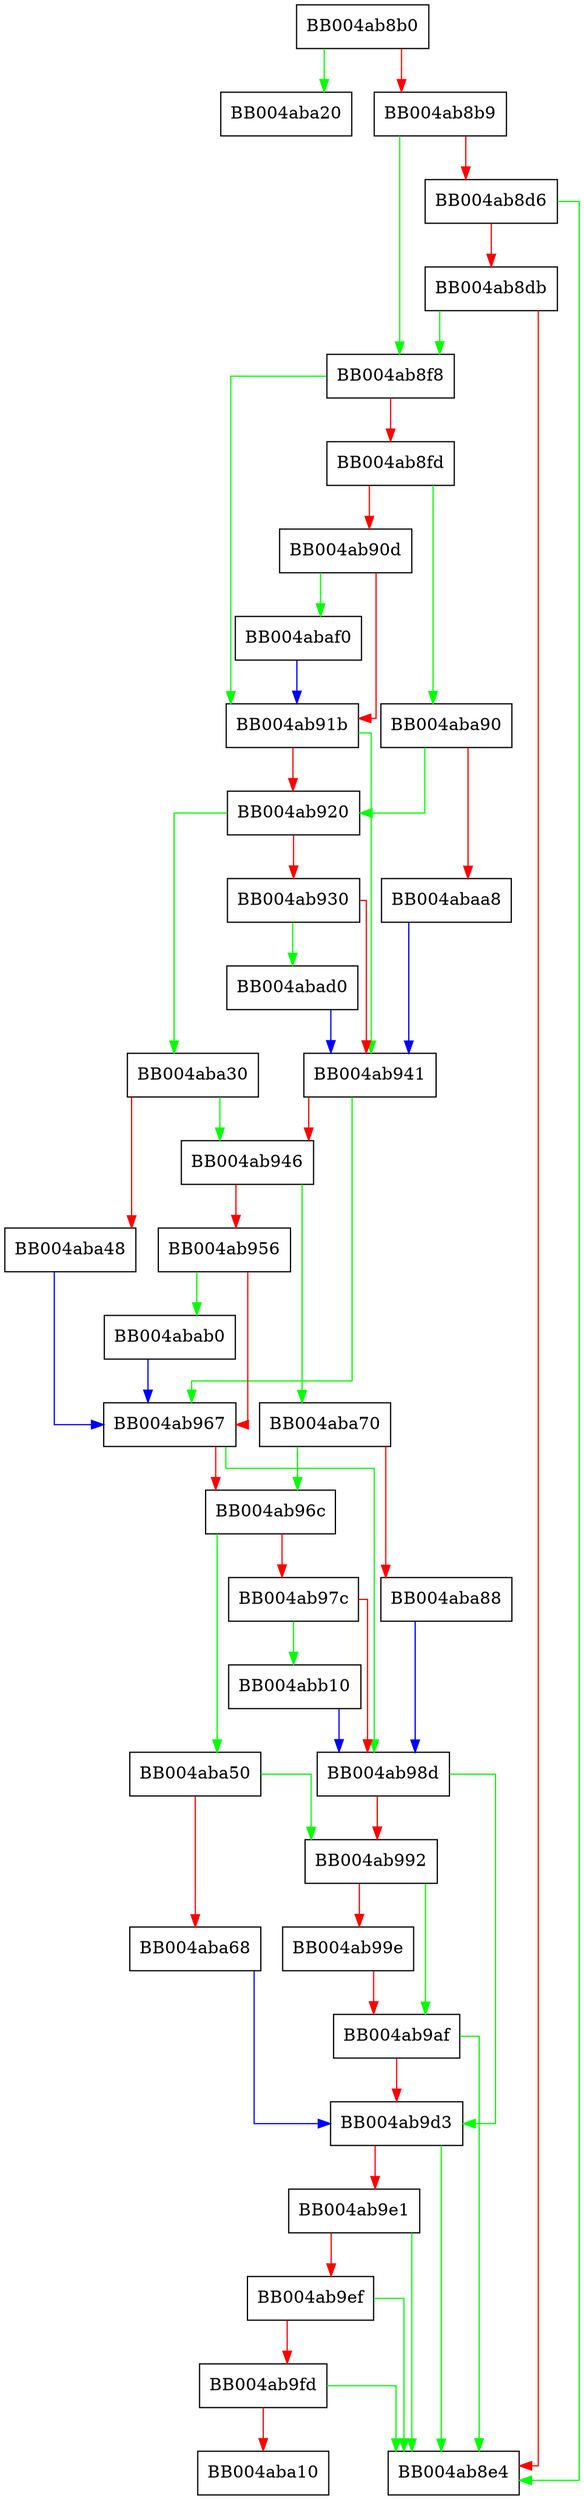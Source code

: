 digraph SSL_set_srp_server_param {
  node [shape="box"];
  graph [splines=ortho];
  BB004ab8b0 -> BB004aba20 [color="green"];
  BB004ab8b0 -> BB004ab8b9 [color="red"];
  BB004ab8b9 -> BB004ab8f8 [color="green"];
  BB004ab8b9 -> BB004ab8d6 [color="red"];
  BB004ab8d6 -> BB004ab8e4 [color="green"];
  BB004ab8d6 -> BB004ab8db [color="red"];
  BB004ab8db -> BB004ab8f8 [color="green"];
  BB004ab8db -> BB004ab8e4 [color="red"];
  BB004ab8f8 -> BB004ab91b [color="green"];
  BB004ab8f8 -> BB004ab8fd [color="red"];
  BB004ab8fd -> BB004aba90 [color="green"];
  BB004ab8fd -> BB004ab90d [color="red"];
  BB004ab90d -> BB004abaf0 [color="green"];
  BB004ab90d -> BB004ab91b [color="red"];
  BB004ab91b -> BB004ab941 [color="green"];
  BB004ab91b -> BB004ab920 [color="red"];
  BB004ab920 -> BB004aba30 [color="green"];
  BB004ab920 -> BB004ab930 [color="red"];
  BB004ab930 -> BB004abad0 [color="green"];
  BB004ab930 -> BB004ab941 [color="red"];
  BB004ab941 -> BB004ab967 [color="green"];
  BB004ab941 -> BB004ab946 [color="red"];
  BB004ab946 -> BB004aba70 [color="green"];
  BB004ab946 -> BB004ab956 [color="red"];
  BB004ab956 -> BB004abab0 [color="green"];
  BB004ab956 -> BB004ab967 [color="red"];
  BB004ab967 -> BB004ab98d [color="green"];
  BB004ab967 -> BB004ab96c [color="red"];
  BB004ab96c -> BB004aba50 [color="green"];
  BB004ab96c -> BB004ab97c [color="red"];
  BB004ab97c -> BB004abb10 [color="green"];
  BB004ab97c -> BB004ab98d [color="red"];
  BB004ab98d -> BB004ab9d3 [color="green"];
  BB004ab98d -> BB004ab992 [color="red"];
  BB004ab992 -> BB004ab9af [color="green"];
  BB004ab992 -> BB004ab99e [color="red"];
  BB004ab99e -> BB004ab9af [color="red"];
  BB004ab9af -> BB004ab8e4 [color="green"];
  BB004ab9af -> BB004ab9d3 [color="red"];
  BB004ab9d3 -> BB004ab8e4 [color="green"];
  BB004ab9d3 -> BB004ab9e1 [color="red"];
  BB004ab9e1 -> BB004ab8e4 [color="green"];
  BB004ab9e1 -> BB004ab9ef [color="red"];
  BB004ab9ef -> BB004ab8e4 [color="green"];
  BB004ab9ef -> BB004ab9fd [color="red"];
  BB004ab9fd -> BB004ab8e4 [color="green"];
  BB004ab9fd -> BB004aba10 [color="red"];
  BB004aba30 -> BB004ab946 [color="green"];
  BB004aba30 -> BB004aba48 [color="red"];
  BB004aba48 -> BB004ab967 [color="blue"];
  BB004aba50 -> BB004ab992 [color="green"];
  BB004aba50 -> BB004aba68 [color="red"];
  BB004aba68 -> BB004ab9d3 [color="blue"];
  BB004aba70 -> BB004ab96c [color="green"];
  BB004aba70 -> BB004aba88 [color="red"];
  BB004aba88 -> BB004ab98d [color="blue"];
  BB004aba90 -> BB004ab920 [color="green"];
  BB004aba90 -> BB004abaa8 [color="red"];
  BB004abaa8 -> BB004ab941 [color="blue"];
  BB004abab0 -> BB004ab967 [color="blue"];
  BB004abad0 -> BB004ab941 [color="blue"];
  BB004abaf0 -> BB004ab91b [color="blue"];
  BB004abb10 -> BB004ab98d [color="blue"];
}